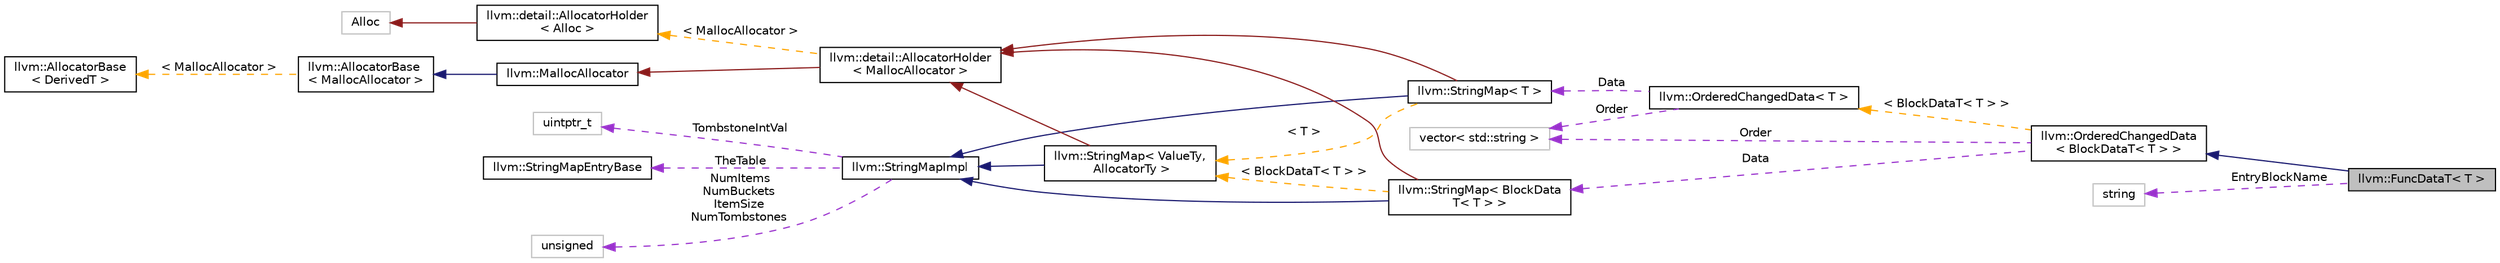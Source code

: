 digraph "llvm::FuncDataT&lt; T &gt;"
{
 // LATEX_PDF_SIZE
  bgcolor="transparent";
  edge [fontname="Helvetica",fontsize="10",labelfontname="Helvetica",labelfontsize="10"];
  node [fontname="Helvetica",fontsize="10",shape=record];
  rankdir="LR";
  Node1 [label="llvm::FuncDataT\< T \>",height=0.2,width=0.4,color="black", fillcolor="grey75", style="filled", fontcolor="black",tooltip=" "];
  Node2 -> Node1 [dir="back",color="midnightblue",fontsize="10",style="solid",fontname="Helvetica"];
  Node2 [label="llvm::OrderedChangedData\l\< BlockDataT\< T \> \>",height=0.2,width=0.4,color="black",URL="$classllvm_1_1OrderedChangedData.html",tooltip=" "];
  Node3 -> Node2 [dir="back",color="darkorchid3",fontsize="10",style="dashed",label=" Order" ,fontname="Helvetica"];
  Node3 [label="vector\< std::string \>",height=0.2,width=0.4,color="grey75",tooltip=" "];
  Node4 -> Node2 [dir="back",color="darkorchid3",fontsize="10",style="dashed",label=" Data" ,fontname="Helvetica"];
  Node4 [label="llvm::StringMap\< BlockData\lT\< T \> \>",height=0.2,width=0.4,color="black",URL="$classllvm_1_1StringMap.html",tooltip=" "];
  Node5 -> Node4 [dir="back",color="midnightblue",fontsize="10",style="solid",fontname="Helvetica"];
  Node5 [label="llvm::StringMapImpl",height=0.2,width=0.4,color="black",URL="$classllvm_1_1StringMapImpl.html",tooltip="StringMapImpl - This is the base class of StringMap that is shared among all of its instantiations."];
  Node6 -> Node5 [dir="back",color="darkorchid3",fontsize="10",style="dashed",label=" TheTable" ,fontname="Helvetica"];
  Node6 [label="llvm::StringMapEntryBase",height=0.2,width=0.4,color="black",URL="$classllvm_1_1StringMapEntryBase.html",tooltip="StringMapEntryBase - Shared base class of StringMapEntry instances."];
  Node7 -> Node5 [dir="back",color="darkorchid3",fontsize="10",style="dashed",label=" NumItems\nNumBuckets\nItemSize\nNumTombstones" ,fontname="Helvetica"];
  Node7 [label="unsigned",height=0.2,width=0.4,color="grey75",tooltip=" "];
  Node8 -> Node5 [dir="back",color="darkorchid3",fontsize="10",style="dashed",label=" TombstoneIntVal" ,fontname="Helvetica"];
  Node8 [label="uintptr_t",height=0.2,width=0.4,color="grey75",tooltip=" "];
  Node9 -> Node4 [dir="back",color="firebrick4",fontsize="10",style="solid",fontname="Helvetica"];
  Node9 [label="llvm::detail::AllocatorHolder\l\< MallocAllocator \>",height=0.2,width=0.4,color="black",URL="$classllvm_1_1detail_1_1AllocatorHolder.html",tooltip=" "];
  Node10 -> Node9 [dir="back",color="firebrick4",fontsize="10",style="solid",fontname="Helvetica"];
  Node10 [label="llvm::MallocAllocator",height=0.2,width=0.4,color="black",URL="$classllvm_1_1MallocAllocator.html",tooltip=" "];
  Node11 -> Node10 [dir="back",color="midnightblue",fontsize="10",style="solid",fontname="Helvetica"];
  Node11 [label="llvm::AllocatorBase\l\< MallocAllocator \>",height=0.2,width=0.4,color="black",URL="$classllvm_1_1AllocatorBase.html",tooltip=" "];
  Node12 -> Node11 [dir="back",color="orange",fontsize="10",style="dashed",label=" \< MallocAllocator \>" ,fontname="Helvetica"];
  Node12 [label="llvm::AllocatorBase\l\< DerivedT \>",height=0.2,width=0.4,color="black",URL="$classllvm_1_1AllocatorBase.html",tooltip="CRTP base class providing obvious overloads for the core Allocate() methods of LLVM-style allocators."];
  Node13 -> Node9 [dir="back",color="orange",fontsize="10",style="dashed",label=" \< MallocAllocator \>" ,fontname="Helvetica"];
  Node13 [label="llvm::detail::AllocatorHolder\l\< Alloc \>",height=0.2,width=0.4,color="black",URL="$classllvm_1_1detail_1_1AllocatorHolder.html",tooltip=" "];
  Node14 -> Node13 [dir="back",color="firebrick4",fontsize="10",style="solid",fontname="Helvetica"];
  Node14 [label="Alloc",height=0.2,width=0.4,color="grey75",tooltip=" "];
  Node15 -> Node4 [dir="back",color="orange",fontsize="10",style="dashed",label=" \< BlockDataT\< T \> \>" ,fontname="Helvetica"];
  Node15 [label="llvm::StringMap\< ValueTy,\l AllocatorTy \>",height=0.2,width=0.4,color="black",URL="$classllvm_1_1StringMap.html",tooltip="StringMap - This is an unconventional map that is specialized for handling keys that are \"strings\",..."];
  Node5 -> Node15 [dir="back",color="midnightblue",fontsize="10",style="solid",fontname="Helvetica"];
  Node9 -> Node15 [dir="back",color="firebrick4",fontsize="10",style="solid",fontname="Helvetica"];
  Node16 -> Node2 [dir="back",color="orange",fontsize="10",style="dashed",label=" \< BlockDataT\< T \> \>" ,fontname="Helvetica"];
  Node16 [label="llvm::OrderedChangedData\< T \>",height=0.2,width=0.4,color="black",URL="$classllvm_1_1OrderedChangedData.html",tooltip=" "];
  Node17 -> Node16 [dir="back",color="darkorchid3",fontsize="10",style="dashed",label=" Data" ,fontname="Helvetica"];
  Node17 [label="llvm::StringMap\< T \>",height=0.2,width=0.4,color="black",URL="$classllvm_1_1StringMap.html",tooltip=" "];
  Node5 -> Node17 [dir="back",color="midnightblue",fontsize="10",style="solid",fontname="Helvetica"];
  Node9 -> Node17 [dir="back",color="firebrick4",fontsize="10",style="solid",fontname="Helvetica"];
  Node15 -> Node17 [dir="back",color="orange",fontsize="10",style="dashed",label=" \< T \>" ,fontname="Helvetica"];
  Node3 -> Node16 [dir="back",color="darkorchid3",fontsize="10",style="dashed",label=" Order" ,fontname="Helvetica"];
  Node18 -> Node1 [dir="back",color="darkorchid3",fontsize="10",style="dashed",label=" EntryBlockName" ,fontname="Helvetica"];
  Node18 [label="string",height=0.2,width=0.4,color="grey75",tooltip=" "];
}

